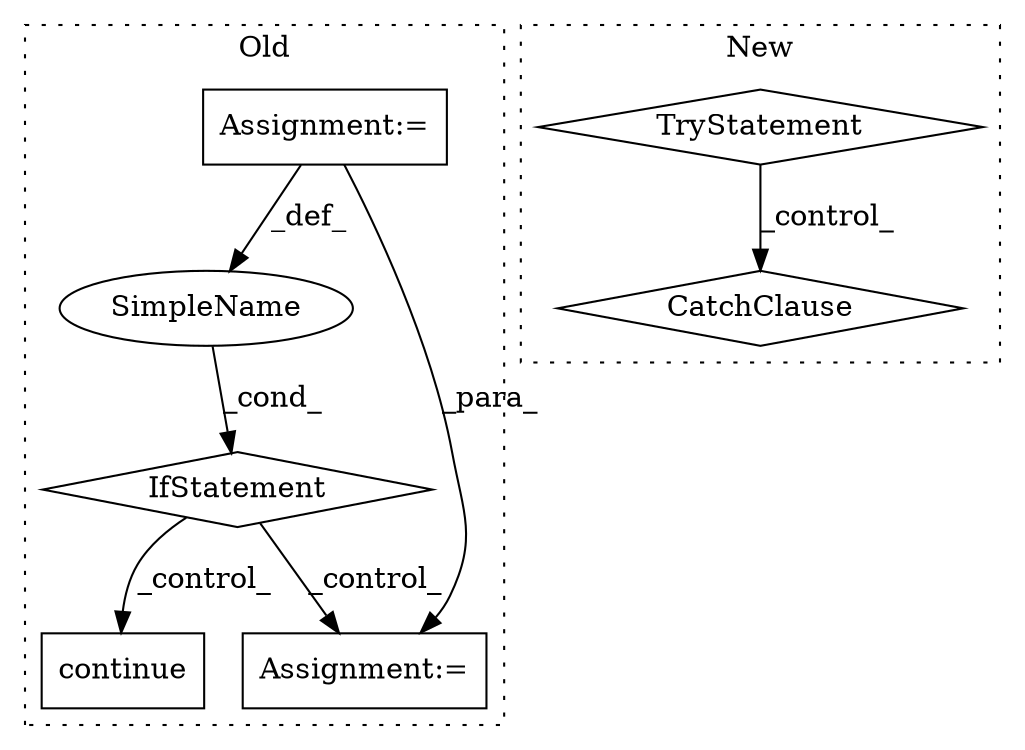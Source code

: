 digraph G {
subgraph cluster0 {
1 [label="continue" a="18" s="1512" l="9" shape="box"];
4 [label="IfStatement" a="25" s="1419,1440" l="4,2" shape="diamond"];
5 [label="SimpleName" a="42" s="" l="" shape="ellipse"];
6 [label="Assignment:=" a="7" s="1315,1407" l="57,2" shape="box"];
7 [label="Assignment:=" a="7" s="1468" l="1" shape="box"];
label = "Old";
style="dotted";
}
subgraph cluster1 {
2 [label="CatchClause" a="12" s="1883,1925" l="13,2" shape="diamond"];
3 [label="TryStatement" a="54" s="1831" l="4" shape="diamond"];
label = "New";
style="dotted";
}
3 -> 2 [label="_control_"];
4 -> 7 [label="_control_"];
4 -> 1 [label="_control_"];
5 -> 4 [label="_cond_"];
6 -> 5 [label="_def_"];
6 -> 7 [label="_para_"];
}